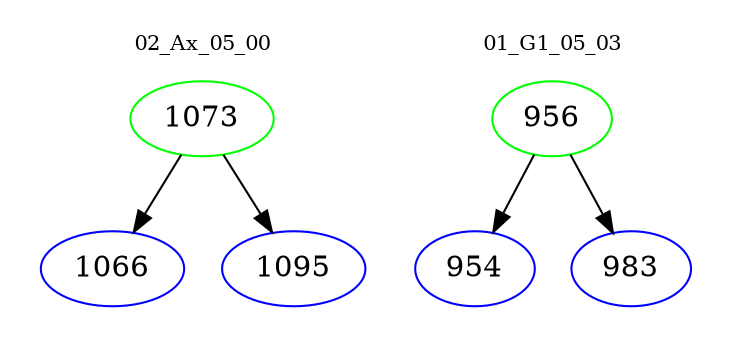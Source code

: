 digraph{
subgraph cluster_0 {
color = white
label = "02_Ax_05_00";
fontsize=10;
T0_1073 [label="1073", color="green"]
T0_1073 -> T0_1066 [color="black"]
T0_1066 [label="1066", color="blue"]
T0_1073 -> T0_1095 [color="black"]
T0_1095 [label="1095", color="blue"]
}
subgraph cluster_1 {
color = white
label = "01_G1_05_03";
fontsize=10;
T1_956 [label="956", color="green"]
T1_956 -> T1_954 [color="black"]
T1_954 [label="954", color="blue"]
T1_956 -> T1_983 [color="black"]
T1_983 [label="983", color="blue"]
}
}
